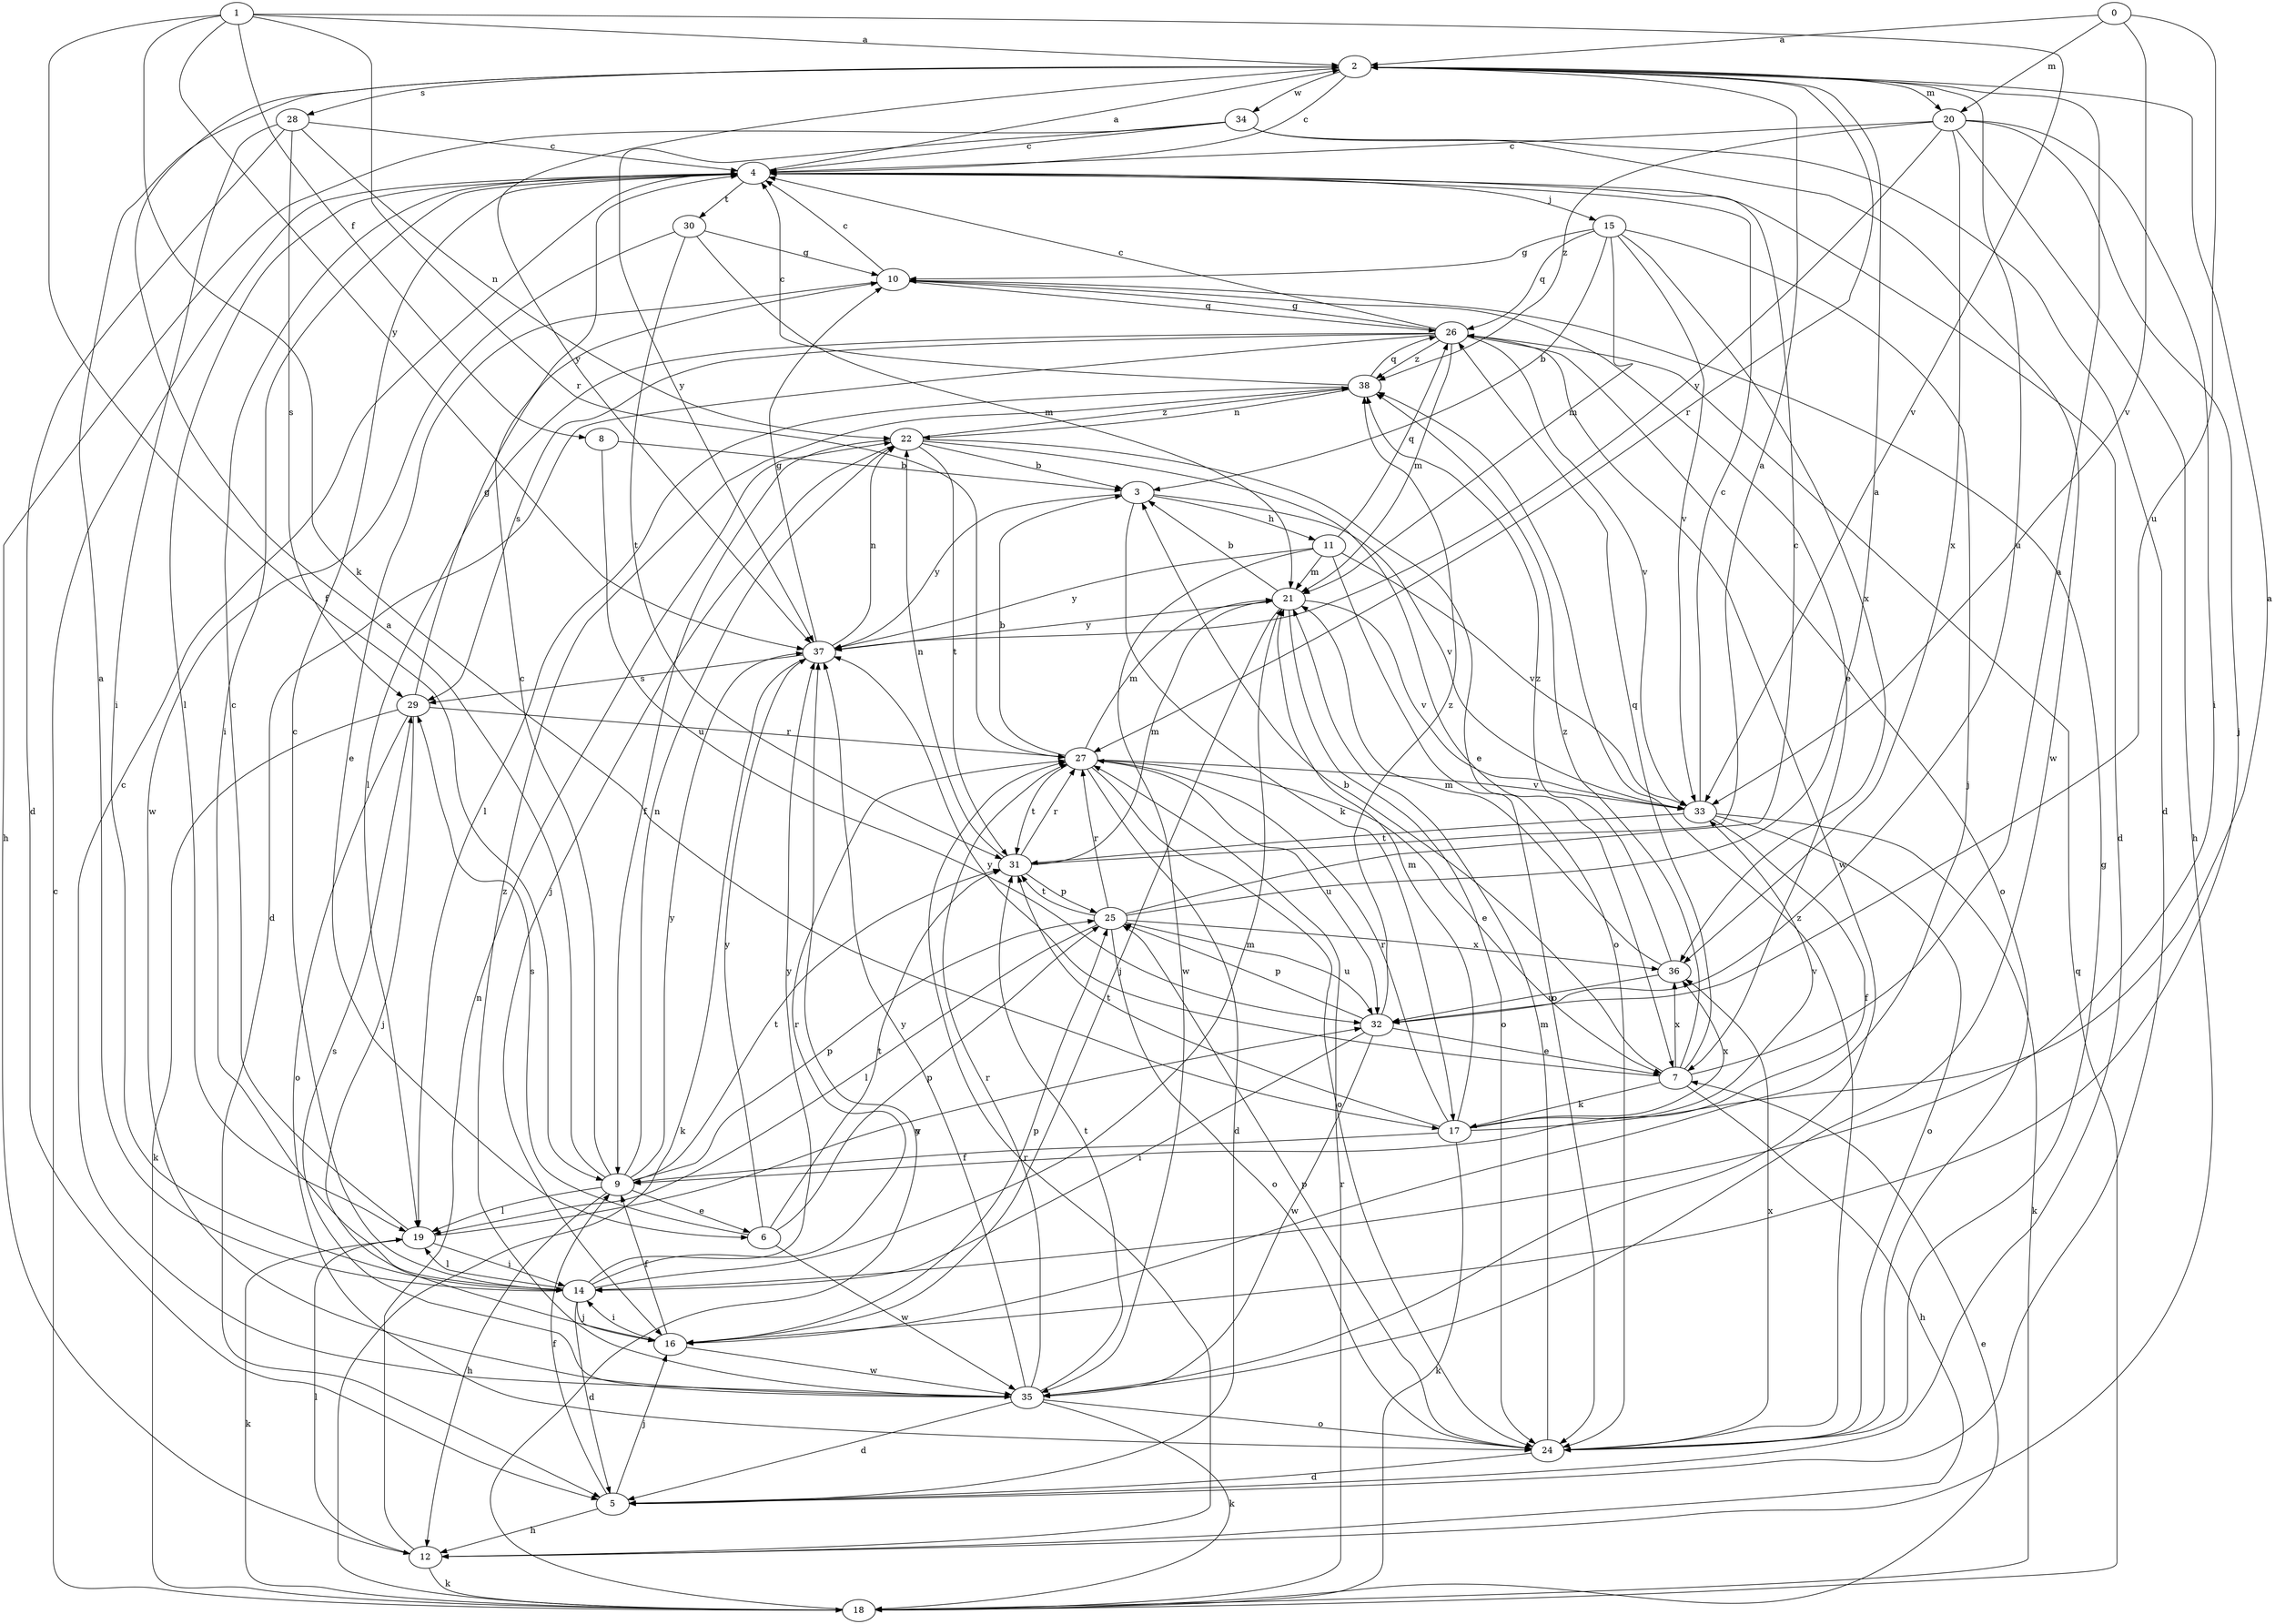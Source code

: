 strict digraph  {
0;
1;
2;
3;
4;
5;
6;
7;
8;
9;
10;
11;
12;
14;
15;
16;
17;
18;
19;
20;
21;
22;
24;
25;
26;
27;
28;
29;
30;
31;
32;
33;
34;
35;
36;
37;
38;
0 -> 2  [label=a];
0 -> 20  [label=m];
0 -> 32  [label=u];
0 -> 33  [label=v];
1 -> 2  [label=a];
1 -> 8  [label=f];
1 -> 9  [label=f];
1 -> 17  [label=k];
1 -> 27  [label=r];
1 -> 33  [label=v];
1 -> 37  [label=y];
2 -> 4  [label=c];
2 -> 20  [label=m];
2 -> 27  [label=r];
2 -> 28  [label=s];
2 -> 32  [label=u];
2 -> 34  [label=w];
2 -> 37  [label=y];
3 -> 11  [label=h];
3 -> 17  [label=k];
3 -> 33  [label=v];
3 -> 37  [label=y];
4 -> 2  [label=a];
4 -> 5  [label=d];
4 -> 14  [label=i];
4 -> 15  [label=j];
4 -> 19  [label=l];
4 -> 30  [label=t];
5 -> 9  [label=f];
5 -> 12  [label=h];
5 -> 16  [label=j];
6 -> 25  [label=p];
6 -> 29  [label=s];
6 -> 31  [label=t];
6 -> 35  [label=w];
6 -> 37  [label=y];
7 -> 2  [label=a];
7 -> 3  [label=b];
7 -> 12  [label=h];
7 -> 17  [label=k];
7 -> 26  [label=q];
7 -> 36  [label=x];
7 -> 37  [label=y];
7 -> 38  [label=z];
8 -> 3  [label=b];
8 -> 32  [label=u];
9 -> 2  [label=a];
9 -> 4  [label=c];
9 -> 6  [label=e];
9 -> 12  [label=h];
9 -> 19  [label=l];
9 -> 22  [label=n];
9 -> 25  [label=p];
9 -> 31  [label=t];
9 -> 37  [label=y];
10 -> 4  [label=c];
10 -> 6  [label=e];
10 -> 7  [label=e];
10 -> 26  [label=q];
11 -> 21  [label=m];
11 -> 24  [label=o];
11 -> 26  [label=q];
11 -> 33  [label=v];
11 -> 35  [label=w];
11 -> 37  [label=y];
12 -> 18  [label=k];
12 -> 19  [label=l];
12 -> 22  [label=n];
12 -> 27  [label=r];
14 -> 2  [label=a];
14 -> 4  [label=c];
14 -> 5  [label=d];
14 -> 16  [label=j];
14 -> 19  [label=l];
14 -> 21  [label=m];
14 -> 27  [label=r];
14 -> 37  [label=y];
15 -> 3  [label=b];
15 -> 10  [label=g];
15 -> 16  [label=j];
15 -> 21  [label=m];
15 -> 26  [label=q];
15 -> 33  [label=v];
15 -> 36  [label=x];
16 -> 9  [label=f];
16 -> 14  [label=i];
16 -> 25  [label=p];
16 -> 35  [label=w];
17 -> 2  [label=a];
17 -> 9  [label=f];
17 -> 18  [label=k];
17 -> 21  [label=m];
17 -> 27  [label=r];
17 -> 31  [label=t];
17 -> 33  [label=v];
17 -> 36  [label=x];
18 -> 4  [label=c];
18 -> 7  [label=e];
18 -> 26  [label=q];
18 -> 27  [label=r];
18 -> 37  [label=y];
19 -> 4  [label=c];
19 -> 14  [label=i];
19 -> 18  [label=k];
19 -> 32  [label=u];
20 -> 4  [label=c];
20 -> 12  [label=h];
20 -> 14  [label=i];
20 -> 16  [label=j];
20 -> 36  [label=x];
20 -> 37  [label=y];
20 -> 38  [label=z];
21 -> 3  [label=b];
21 -> 16  [label=j];
21 -> 24  [label=o];
21 -> 33  [label=v];
21 -> 37  [label=y];
22 -> 3  [label=b];
22 -> 7  [label=e];
22 -> 9  [label=f];
22 -> 16  [label=j];
22 -> 24  [label=o];
22 -> 31  [label=t];
22 -> 38  [label=z];
24 -> 5  [label=d];
24 -> 10  [label=g];
24 -> 21  [label=m];
24 -> 25  [label=p];
24 -> 36  [label=x];
24 -> 38  [label=z];
25 -> 2  [label=a];
25 -> 4  [label=c];
25 -> 19  [label=l];
25 -> 24  [label=o];
25 -> 27  [label=r];
25 -> 31  [label=t];
25 -> 32  [label=u];
25 -> 36  [label=x];
26 -> 4  [label=c];
26 -> 5  [label=d];
26 -> 10  [label=g];
26 -> 19  [label=l];
26 -> 21  [label=m];
26 -> 24  [label=o];
26 -> 29  [label=s];
26 -> 33  [label=v];
26 -> 35  [label=w];
26 -> 38  [label=z];
27 -> 3  [label=b];
27 -> 5  [label=d];
27 -> 7  [label=e];
27 -> 21  [label=m];
27 -> 24  [label=o];
27 -> 31  [label=t];
27 -> 32  [label=u];
27 -> 33  [label=v];
28 -> 4  [label=c];
28 -> 5  [label=d];
28 -> 14  [label=i];
28 -> 22  [label=n];
28 -> 29  [label=s];
29 -> 10  [label=g];
29 -> 16  [label=j];
29 -> 18  [label=k];
29 -> 24  [label=o];
29 -> 27  [label=r];
30 -> 10  [label=g];
30 -> 21  [label=m];
30 -> 31  [label=t];
30 -> 35  [label=w];
31 -> 2  [label=a];
31 -> 21  [label=m];
31 -> 22  [label=n];
31 -> 25  [label=p];
31 -> 27  [label=r];
32 -> 7  [label=e];
32 -> 14  [label=i];
32 -> 25  [label=p];
32 -> 35  [label=w];
32 -> 38  [label=z];
33 -> 4  [label=c];
33 -> 9  [label=f];
33 -> 18  [label=k];
33 -> 24  [label=o];
33 -> 31  [label=t];
34 -> 4  [label=c];
34 -> 5  [label=d];
34 -> 12  [label=h];
34 -> 35  [label=w];
34 -> 37  [label=y];
35 -> 4  [label=c];
35 -> 5  [label=d];
35 -> 18  [label=k];
35 -> 24  [label=o];
35 -> 27  [label=r];
35 -> 29  [label=s];
35 -> 31  [label=t];
35 -> 37  [label=y];
35 -> 38  [label=z];
36 -> 21  [label=m];
36 -> 32  [label=u];
36 -> 38  [label=z];
37 -> 10  [label=g];
37 -> 18  [label=k];
37 -> 22  [label=n];
37 -> 29  [label=s];
38 -> 4  [label=c];
38 -> 19  [label=l];
38 -> 22  [label=n];
38 -> 26  [label=q];
}

